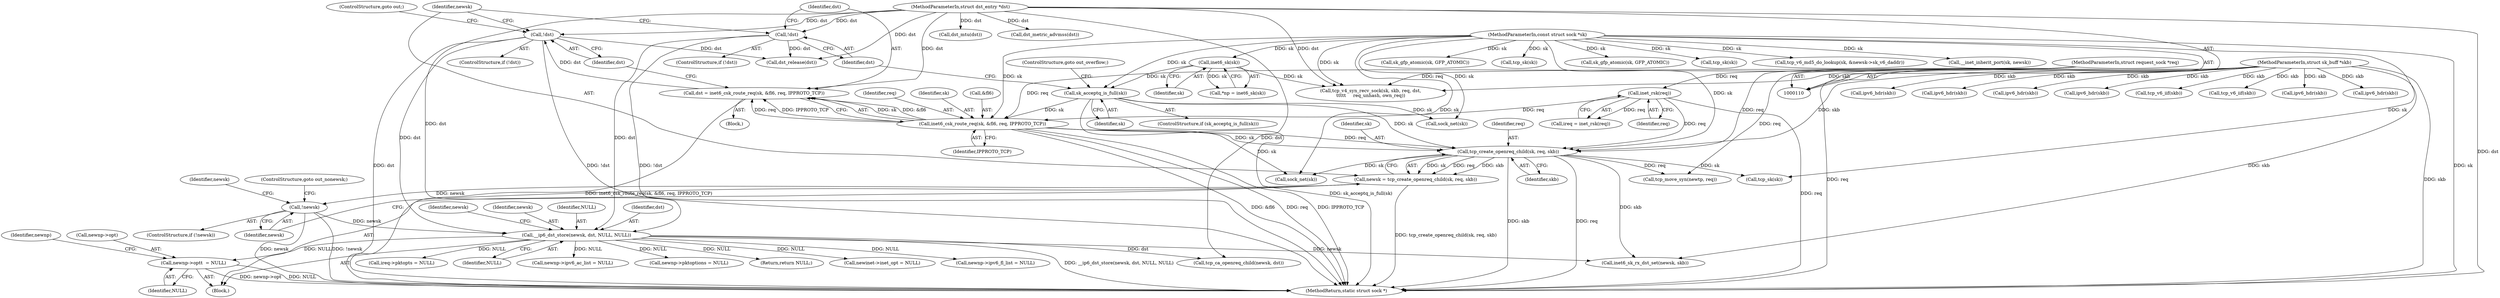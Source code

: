 digraph "0_linux_45f6fad84cc305103b28d73482b344d7f5b76f39_17@pointer" {
"1000406" [label="(Call,newnp->opt\t  = NULL)"];
"1000308" [label="(Call,__ip6_dst_store(newsk, dst, NULL, NULL))"];
"1000300" [label="(Call,!newsk)"];
"1000293" [label="(Call,newsk = tcp_create_openreq_child(sk, req, skb))"];
"1000295" [label="(Call,tcp_create_openreq_child(sk, req, skb))"];
"1000283" [label="(Call,inet6_csk_route_req(sk, &fl6, req, IPPROTO_TCP))"];
"1000274" [label="(Call,sk_acceptq_is_full(sk))"];
"1000123" [label="(Call,inet6_sk(sk))"];
"1000111" [label="(MethodParameterIn,const struct sock *sk)"];
"1000271" [label="(Call,inet_rsk(req))"];
"1000113" [label="(MethodParameterIn,struct request_sock *req)"];
"1000112" [label="(MethodParameterIn,struct sk_buff *skb)"];
"1000290" [label="(Call,!dst)"];
"1000281" [label="(Call,dst = inet6_csk_route_req(sk, &fl6, req, IPPROTO_TCP))"];
"1000114" [label="(MethodParameterIn,struct dst_entry *dst)"];
"1000278" [label="(Call,!dst)"];
"1000413" [label="(Identifier,newnp)"];
"1000640" [label="(Call,sock_net(sk))"];
"1000141" [label="(Call,tcp_v4_syn_recv_sock(sk, skb, req, dst,\n\t\t\t\t\t     req_unhash, own_req))"];
"1000430" [label="(Call,ipv6_hdr(skb))"];
"1000313" [label="(Call,inet6_sk_rx_dst_set(newsk, skb))"];
"1000407" [label="(Call,newnp->opt)"];
"1000300" [label="(Call,!newsk)"];
"1000614" [label="(Call,ireq->pktopts = NULL)"];
"1000294" [label="(Identifier,newsk)"];
"1000248" [label="(Call,ipv6_hdr(skb))"];
"1000487" [label="(Call,dst_mtu(dst))"];
"1000281" [label="(Call,dst = inet6_csk_route_req(sk, &fl6, req, IPPROTO_TCP))"];
"1000113" [label="(MethodParameterIn,struct request_sock *req)"];
"1000292" [label="(ControlStructure,goto out;)"];
"1000240" [label="(Call,ipv6_hdr(skb))"];
"1000565" [label="(Call,sk_gfp_atomic(sk, GFP_ATOMIC))"];
"1000422" [label="(Call,ipv6_hdr(skb))"];
"1000276" [label="(ControlStructure,goto out_overflow;)"];
"1000124" [label="(Identifier,sk)"];
"1000295" [label="(Call,tcp_create_openreq_child(sk, req, skb))"];
"1000519" [label="(Call,tcp_sk(sk))"];
"1000415" [label="(Call,tcp_v6_iif(skb))"];
"1000636" [label="(Call,dst_release(dst))"];
"1000271" [label="(Call,inet_rsk(req))"];
"1000499" [label="(Call,tcp_sk(sk))"];
"1000312" [label="(Identifier,NULL)"];
"1000123" [label="(Call,inet6_sk(sk))"];
"1000296" [label="(Identifier,sk)"];
"1000297" [label="(Identifier,req)"];
"1000310" [label="(Identifier,dst)"];
"1000302" [label="(ControlStructure,goto out_nonewsk;)"];
"1000607" [label="(Call,sk_gfp_atomic(sk, GFP_ATOMIC))"];
"1000282" [label="(Identifier,dst)"];
"1000272" [label="(Identifier,req)"];
"1000314" [label="(Identifier,newsk)"];
"1000269" [label="(Call,ireq = inet_rsk(req))"];
"1000233" [label="(Call,tcp_v6_iif(skb))"];
"1000273" [label="(ControlStructure,if (sk_acceptq_is_full(sk)))"];
"1000493" [label="(Call,dst_metric_advmss(dst))"];
"1000274" [label="(Call,sk_acceptq_is_full(sk))"];
"1000410" [label="(Identifier,NULL)"];
"1000380" [label="(Call,newnp->ipv6_ac_list = NULL)"];
"1000406" [label="(Call,newnp->opt\t  = NULL)"];
"1000645" [label="(MethodReturn,static struct sock *)"];
"1000275" [label="(Identifier,sk)"];
"1000309" [label="(Identifier,newsk)"];
"1000111" [label="(MethodParameterIn,const struct sock *sk)"];
"1000278" [label="(Call,!dst)"];
"1000305" [label="(Identifier,newsk)"];
"1000506" [label="(Call,tcp_sk(sk))"];
"1000287" [label="(Identifier,req)"];
"1000401" [label="(Call,newnp->pktoptions = NULL)"];
"1000279" [label="(Identifier,dst)"];
"1000541" [label="(Call,tcp_v6_md5_do_lookup(sk, &newsk->sk_v6_daddr))"];
"1000643" [label="(Return,return NULL;)"];
"1000632" [label="(Call,sock_net(sk))"];
"1000570" [label="(Call,__inet_inherit_port(sk, newsk))"];
"1000289" [label="(ControlStructure,if (!dst))"];
"1000299" [label="(ControlStructure,if (!newsk))"];
"1000311" [label="(Identifier,NULL)"];
"1000482" [label="(Call,tcp_ca_openreq_child(newsk, dst))"];
"1000283" [label="(Call,inet6_csk_route_req(sk, &fl6, req, IPPROTO_TCP))"];
"1000259" [label="(Call,ipv6_hdr(skb))"];
"1000308" [label="(Call,__ip6_dst_store(newsk, dst, NULL, NULL))"];
"1000290" [label="(Call,!dst)"];
"1000298" [label="(Identifier,skb)"];
"1000288" [label="(Identifier,IPPROTO_TCP)"];
"1000375" [label="(Call,newinet->inet_opt = NULL)"];
"1000284" [label="(Identifier,sk)"];
"1000441" [label="(Call,ipv6_hdr(skb))"];
"1000293" [label="(Call,newsk = tcp_create_openreq_child(sk, req, skb))"];
"1000112" [label="(MethodParameterIn,struct sk_buff *skb)"];
"1000291" [label="(Identifier,dst)"];
"1000280" [label="(Block,)"];
"1000385" [label="(Call,newnp->ipv6_fl_list = NULL)"];
"1000121" [label="(Call,*np = inet6_sk(sk))"];
"1000117" [label="(Block,)"];
"1000114" [label="(MethodParameterIn,struct dst_entry *dst)"];
"1000591" [label="(Call,tcp_move_syn(newtp, req))"];
"1000301" [label="(Identifier,newsk)"];
"1000285" [label="(Call,&fl6)"];
"1000277" [label="(ControlStructure,if (!dst))"];
"1000406" -> "1000117"  [label="AST: "];
"1000406" -> "1000410"  [label="CFG: "];
"1000407" -> "1000406"  [label="AST: "];
"1000410" -> "1000406"  [label="AST: "];
"1000413" -> "1000406"  [label="CFG: "];
"1000406" -> "1000645"  [label="DDG: newnp->opt"];
"1000406" -> "1000645"  [label="DDG: NULL"];
"1000308" -> "1000406"  [label="DDG: NULL"];
"1000308" -> "1000117"  [label="AST: "];
"1000308" -> "1000312"  [label="CFG: "];
"1000309" -> "1000308"  [label="AST: "];
"1000310" -> "1000308"  [label="AST: "];
"1000311" -> "1000308"  [label="AST: "];
"1000312" -> "1000308"  [label="AST: "];
"1000314" -> "1000308"  [label="CFG: "];
"1000308" -> "1000645"  [label="DDG: __ip6_dst_store(newsk, dst, NULL, NULL)"];
"1000300" -> "1000308"  [label="DDG: newsk"];
"1000290" -> "1000308"  [label="DDG: dst"];
"1000278" -> "1000308"  [label="DDG: dst"];
"1000114" -> "1000308"  [label="DDG: dst"];
"1000308" -> "1000313"  [label="DDG: newsk"];
"1000308" -> "1000375"  [label="DDG: NULL"];
"1000308" -> "1000380"  [label="DDG: NULL"];
"1000308" -> "1000385"  [label="DDG: NULL"];
"1000308" -> "1000401"  [label="DDG: NULL"];
"1000308" -> "1000482"  [label="DDG: dst"];
"1000308" -> "1000614"  [label="DDG: NULL"];
"1000308" -> "1000643"  [label="DDG: NULL"];
"1000300" -> "1000299"  [label="AST: "];
"1000300" -> "1000301"  [label="CFG: "];
"1000301" -> "1000300"  [label="AST: "];
"1000302" -> "1000300"  [label="CFG: "];
"1000305" -> "1000300"  [label="CFG: "];
"1000300" -> "1000645"  [label="DDG: newsk"];
"1000300" -> "1000645"  [label="DDG: !newsk"];
"1000293" -> "1000300"  [label="DDG: newsk"];
"1000293" -> "1000117"  [label="AST: "];
"1000293" -> "1000295"  [label="CFG: "];
"1000294" -> "1000293"  [label="AST: "];
"1000295" -> "1000293"  [label="AST: "];
"1000301" -> "1000293"  [label="CFG: "];
"1000293" -> "1000645"  [label="DDG: tcp_create_openreq_child(sk, req, skb)"];
"1000295" -> "1000293"  [label="DDG: sk"];
"1000295" -> "1000293"  [label="DDG: req"];
"1000295" -> "1000293"  [label="DDG: skb"];
"1000295" -> "1000298"  [label="CFG: "];
"1000296" -> "1000295"  [label="AST: "];
"1000297" -> "1000295"  [label="AST: "];
"1000298" -> "1000295"  [label="AST: "];
"1000295" -> "1000645"  [label="DDG: skb"];
"1000295" -> "1000645"  [label="DDG: req"];
"1000283" -> "1000295"  [label="DDG: sk"];
"1000283" -> "1000295"  [label="DDG: req"];
"1000274" -> "1000295"  [label="DDG: sk"];
"1000111" -> "1000295"  [label="DDG: sk"];
"1000271" -> "1000295"  [label="DDG: req"];
"1000113" -> "1000295"  [label="DDG: req"];
"1000112" -> "1000295"  [label="DDG: skb"];
"1000295" -> "1000313"  [label="DDG: skb"];
"1000295" -> "1000499"  [label="DDG: sk"];
"1000295" -> "1000591"  [label="DDG: req"];
"1000295" -> "1000640"  [label="DDG: sk"];
"1000283" -> "1000281"  [label="AST: "];
"1000283" -> "1000288"  [label="CFG: "];
"1000284" -> "1000283"  [label="AST: "];
"1000285" -> "1000283"  [label="AST: "];
"1000287" -> "1000283"  [label="AST: "];
"1000288" -> "1000283"  [label="AST: "];
"1000281" -> "1000283"  [label="CFG: "];
"1000283" -> "1000645"  [label="DDG: &fl6"];
"1000283" -> "1000645"  [label="DDG: req"];
"1000283" -> "1000645"  [label="DDG: IPPROTO_TCP"];
"1000283" -> "1000281"  [label="DDG: sk"];
"1000283" -> "1000281"  [label="DDG: &fl6"];
"1000283" -> "1000281"  [label="DDG: req"];
"1000283" -> "1000281"  [label="DDG: IPPROTO_TCP"];
"1000274" -> "1000283"  [label="DDG: sk"];
"1000111" -> "1000283"  [label="DDG: sk"];
"1000271" -> "1000283"  [label="DDG: req"];
"1000113" -> "1000283"  [label="DDG: req"];
"1000283" -> "1000640"  [label="DDG: sk"];
"1000274" -> "1000273"  [label="AST: "];
"1000274" -> "1000275"  [label="CFG: "];
"1000275" -> "1000274"  [label="AST: "];
"1000276" -> "1000274"  [label="CFG: "];
"1000279" -> "1000274"  [label="CFG: "];
"1000274" -> "1000645"  [label="DDG: sk_acceptq_is_full(sk)"];
"1000123" -> "1000274"  [label="DDG: sk"];
"1000111" -> "1000274"  [label="DDG: sk"];
"1000274" -> "1000632"  [label="DDG: sk"];
"1000123" -> "1000121"  [label="AST: "];
"1000123" -> "1000124"  [label="CFG: "];
"1000124" -> "1000123"  [label="AST: "];
"1000121" -> "1000123"  [label="CFG: "];
"1000123" -> "1000121"  [label="DDG: sk"];
"1000111" -> "1000123"  [label="DDG: sk"];
"1000123" -> "1000141"  [label="DDG: sk"];
"1000111" -> "1000110"  [label="AST: "];
"1000111" -> "1000645"  [label="DDG: sk"];
"1000111" -> "1000141"  [label="DDG: sk"];
"1000111" -> "1000499"  [label="DDG: sk"];
"1000111" -> "1000506"  [label="DDG: sk"];
"1000111" -> "1000519"  [label="DDG: sk"];
"1000111" -> "1000541"  [label="DDG: sk"];
"1000111" -> "1000565"  [label="DDG: sk"];
"1000111" -> "1000570"  [label="DDG: sk"];
"1000111" -> "1000607"  [label="DDG: sk"];
"1000111" -> "1000632"  [label="DDG: sk"];
"1000111" -> "1000640"  [label="DDG: sk"];
"1000271" -> "1000269"  [label="AST: "];
"1000271" -> "1000272"  [label="CFG: "];
"1000272" -> "1000271"  [label="AST: "];
"1000269" -> "1000271"  [label="CFG: "];
"1000271" -> "1000645"  [label="DDG: req"];
"1000271" -> "1000269"  [label="DDG: req"];
"1000113" -> "1000271"  [label="DDG: req"];
"1000113" -> "1000110"  [label="AST: "];
"1000113" -> "1000645"  [label="DDG: req"];
"1000113" -> "1000141"  [label="DDG: req"];
"1000113" -> "1000591"  [label="DDG: req"];
"1000112" -> "1000110"  [label="AST: "];
"1000112" -> "1000645"  [label="DDG: skb"];
"1000112" -> "1000141"  [label="DDG: skb"];
"1000112" -> "1000233"  [label="DDG: skb"];
"1000112" -> "1000240"  [label="DDG: skb"];
"1000112" -> "1000248"  [label="DDG: skb"];
"1000112" -> "1000259"  [label="DDG: skb"];
"1000112" -> "1000313"  [label="DDG: skb"];
"1000112" -> "1000415"  [label="DDG: skb"];
"1000112" -> "1000422"  [label="DDG: skb"];
"1000112" -> "1000430"  [label="DDG: skb"];
"1000112" -> "1000441"  [label="DDG: skb"];
"1000290" -> "1000289"  [label="AST: "];
"1000290" -> "1000291"  [label="CFG: "];
"1000291" -> "1000290"  [label="AST: "];
"1000292" -> "1000290"  [label="CFG: "];
"1000294" -> "1000290"  [label="CFG: "];
"1000290" -> "1000645"  [label="DDG: dst"];
"1000290" -> "1000645"  [label="DDG: !dst"];
"1000281" -> "1000290"  [label="DDG: dst"];
"1000114" -> "1000290"  [label="DDG: dst"];
"1000290" -> "1000636"  [label="DDG: dst"];
"1000281" -> "1000280"  [label="AST: "];
"1000282" -> "1000281"  [label="AST: "];
"1000291" -> "1000281"  [label="CFG: "];
"1000281" -> "1000645"  [label="DDG: inet6_csk_route_req(sk, &fl6, req, IPPROTO_TCP)"];
"1000114" -> "1000281"  [label="DDG: dst"];
"1000114" -> "1000110"  [label="AST: "];
"1000114" -> "1000645"  [label="DDG: dst"];
"1000114" -> "1000141"  [label="DDG: dst"];
"1000114" -> "1000278"  [label="DDG: dst"];
"1000114" -> "1000482"  [label="DDG: dst"];
"1000114" -> "1000487"  [label="DDG: dst"];
"1000114" -> "1000493"  [label="DDG: dst"];
"1000114" -> "1000636"  [label="DDG: dst"];
"1000278" -> "1000277"  [label="AST: "];
"1000278" -> "1000279"  [label="CFG: "];
"1000279" -> "1000278"  [label="AST: "];
"1000282" -> "1000278"  [label="CFG: "];
"1000294" -> "1000278"  [label="CFG: "];
"1000278" -> "1000645"  [label="DDG: !dst"];
"1000278" -> "1000636"  [label="DDG: dst"];
}
